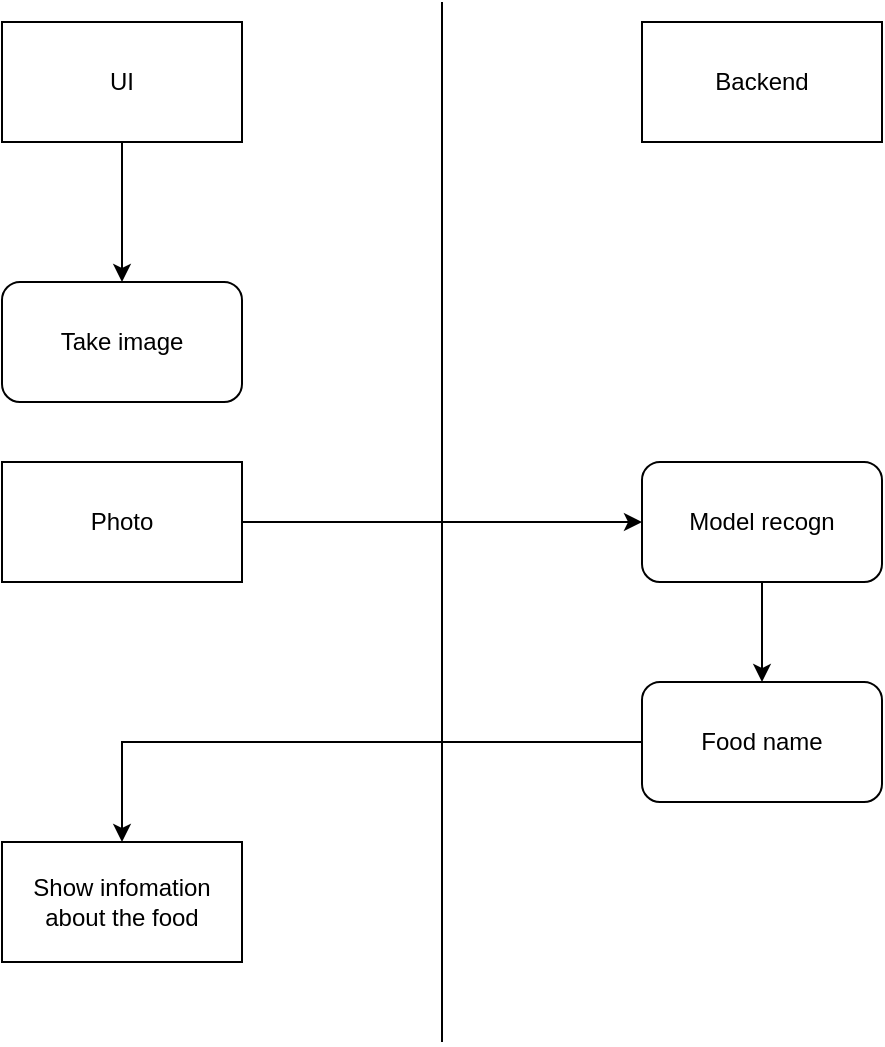 <mxfile version="24.7.6">
  <diagram name="Page-1" id="312jGHUMvmNCfDpPOz5X">
    <mxGraphModel dx="782" dy="573" grid="1" gridSize="10" guides="1" tooltips="1" connect="1" arrows="1" fold="1" page="1" pageScale="1" pageWidth="850" pageHeight="1100" math="0" shadow="0">
      <root>
        <mxCell id="0" />
        <mxCell id="1" parent="0" />
        <mxCell id="oXbb7-sURBz3it6mc6My-7" value="" style="edgeStyle=orthogonalEdgeStyle;rounded=0;orthogonalLoop=1;jettySize=auto;html=1;" edge="1" parent="1" source="oXbb7-sURBz3it6mc6My-1" target="oXbb7-sURBz3it6mc6My-6">
          <mxGeometry relative="1" as="geometry" />
        </mxCell>
        <mxCell id="oXbb7-sURBz3it6mc6My-1" value="UI" style="rounded=0;whiteSpace=wrap;html=1;" vertex="1" parent="1">
          <mxGeometry x="200" y="170" width="120" height="60" as="geometry" />
        </mxCell>
        <mxCell id="oXbb7-sURBz3it6mc6My-2" value="Backend" style="rounded=0;whiteSpace=wrap;html=1;" vertex="1" parent="1">
          <mxGeometry x="520" y="170" width="120" height="60" as="geometry" />
        </mxCell>
        <mxCell id="oXbb7-sURBz3it6mc6My-3" value="" style="endArrow=none;html=1;rounded=0;" edge="1" parent="1">
          <mxGeometry width="50" height="50" relative="1" as="geometry">
            <mxPoint x="420" y="680" as="sourcePoint" />
            <mxPoint x="420" y="160" as="targetPoint" />
          </mxGeometry>
        </mxCell>
        <mxCell id="oXbb7-sURBz3it6mc6My-6" value="Take image" style="rounded=1;whiteSpace=wrap;html=1;" vertex="1" parent="1">
          <mxGeometry x="200" y="300" width="120" height="60" as="geometry" />
        </mxCell>
        <mxCell id="oXbb7-sURBz3it6mc6My-14" value="" style="edgeStyle=orthogonalEdgeStyle;rounded=0;orthogonalLoop=1;jettySize=auto;html=1;" edge="1" parent="1" source="oXbb7-sURBz3it6mc6My-8" target="oXbb7-sURBz3it6mc6My-13">
          <mxGeometry relative="1" as="geometry" />
        </mxCell>
        <mxCell id="oXbb7-sURBz3it6mc6My-8" value="Model recogn" style="rounded=1;whiteSpace=wrap;html=1;" vertex="1" parent="1">
          <mxGeometry x="520" y="390" width="120" height="60" as="geometry" />
        </mxCell>
        <mxCell id="oXbb7-sURBz3it6mc6My-12" style="edgeStyle=orthogonalEdgeStyle;rounded=0;orthogonalLoop=1;jettySize=auto;html=1;entryX=0;entryY=0.5;entryDx=0;entryDy=0;" edge="1" parent="1" source="oXbb7-sURBz3it6mc6My-9" target="oXbb7-sURBz3it6mc6My-8">
          <mxGeometry relative="1" as="geometry" />
        </mxCell>
        <mxCell id="oXbb7-sURBz3it6mc6My-9" value="Photo" style="rounded=0;whiteSpace=wrap;html=1;" vertex="1" parent="1">
          <mxGeometry x="200" y="390" width="120" height="60" as="geometry" />
        </mxCell>
        <mxCell id="oXbb7-sURBz3it6mc6My-16" style="edgeStyle=orthogonalEdgeStyle;rounded=0;orthogonalLoop=1;jettySize=auto;html=1;entryX=0.5;entryY=0;entryDx=0;entryDy=0;" edge="1" parent="1" source="oXbb7-sURBz3it6mc6My-13" target="oXbb7-sURBz3it6mc6My-15">
          <mxGeometry relative="1" as="geometry" />
        </mxCell>
        <mxCell id="oXbb7-sURBz3it6mc6My-13" value="Food name" style="rounded=1;whiteSpace=wrap;html=1;" vertex="1" parent="1">
          <mxGeometry x="520" y="500" width="120" height="60" as="geometry" />
        </mxCell>
        <mxCell id="oXbb7-sURBz3it6mc6My-15" value="Show infomation about the food" style="rounded=0;whiteSpace=wrap;html=1;" vertex="1" parent="1">
          <mxGeometry x="200" y="580" width="120" height="60" as="geometry" />
        </mxCell>
      </root>
    </mxGraphModel>
  </diagram>
</mxfile>
